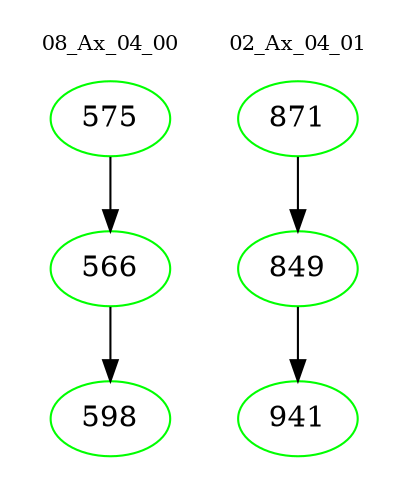 digraph{
subgraph cluster_0 {
color = white
label = "08_Ax_04_00";
fontsize=10;
T0_575 [label="575", color="green"]
T0_575 -> T0_566 [color="black"]
T0_566 [label="566", color="green"]
T0_566 -> T0_598 [color="black"]
T0_598 [label="598", color="green"]
}
subgraph cluster_1 {
color = white
label = "02_Ax_04_01";
fontsize=10;
T1_871 [label="871", color="green"]
T1_871 -> T1_849 [color="black"]
T1_849 [label="849", color="green"]
T1_849 -> T1_941 [color="black"]
T1_941 [label="941", color="green"]
}
}
